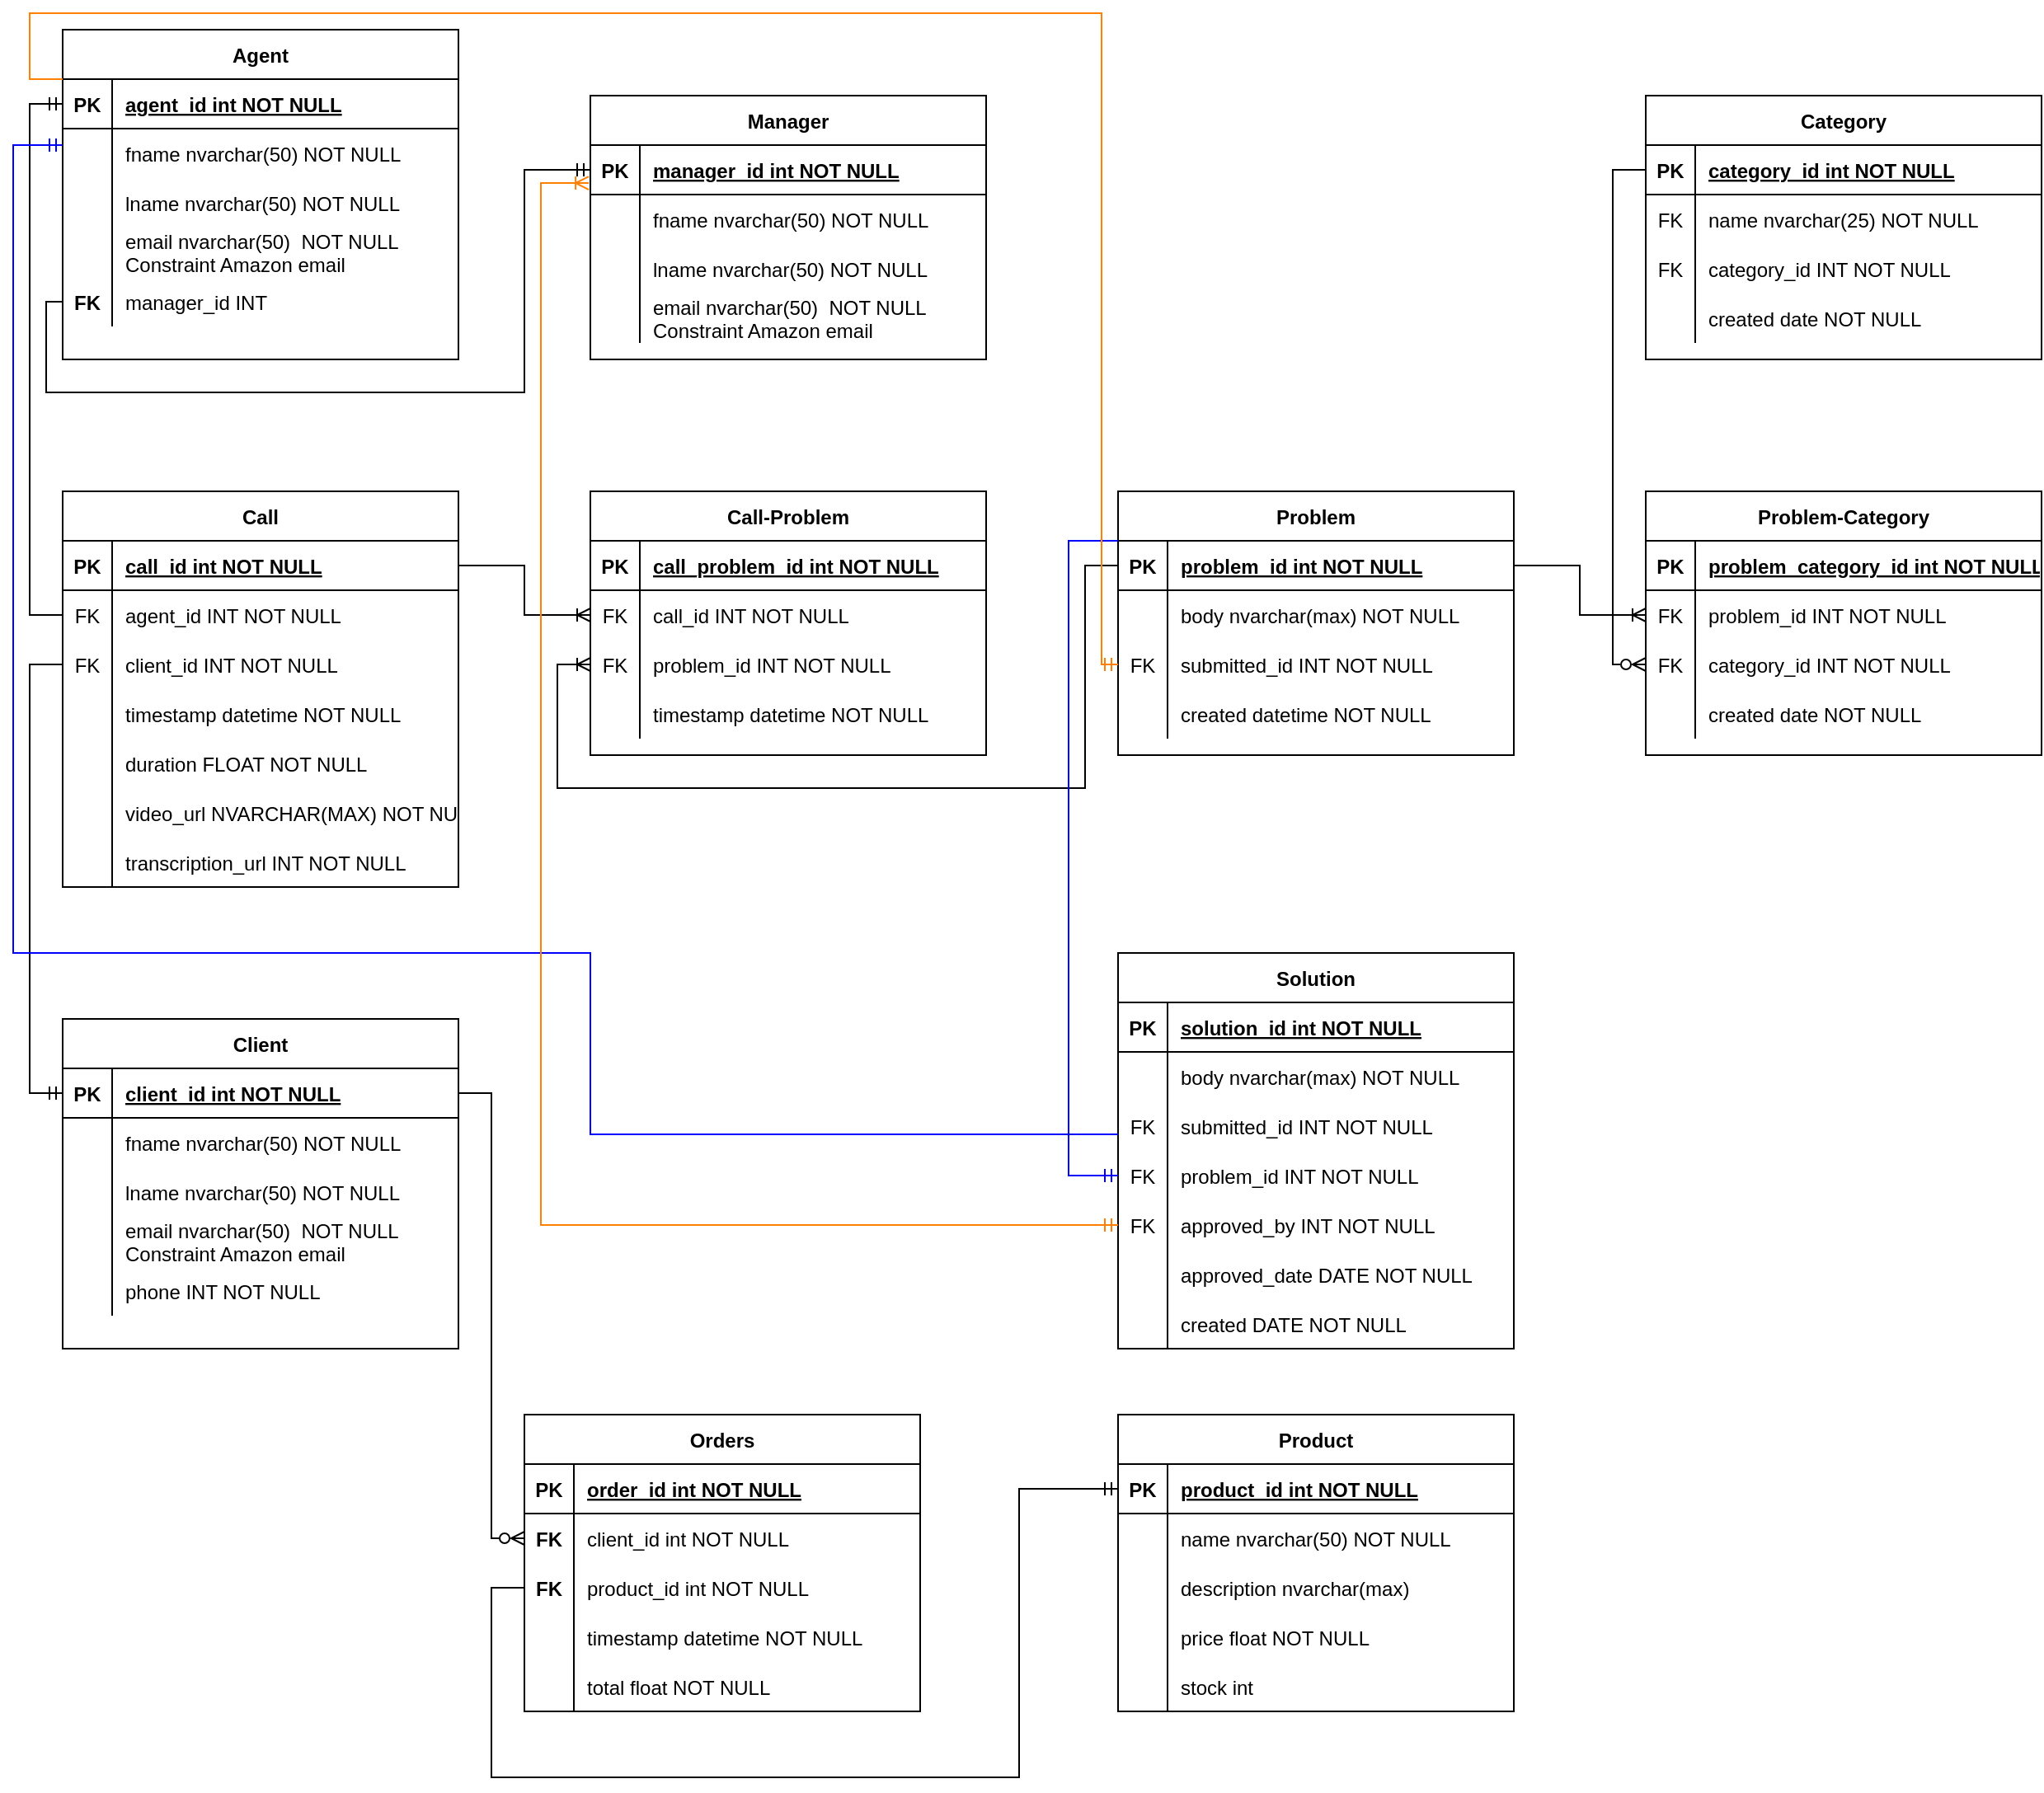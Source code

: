 <mxfile version="17.4.5" type="device"><diagram id="R2lEEEUBdFMjLlhIrx00" name="Page-1"><mxGraphModel dx="1422" dy="1805" grid="1" gridSize="10" guides="1" tooltips="1" connect="1" arrows="1" fold="1" page="1" pageScale="1" pageWidth="850" pageHeight="1100" math="0" shadow="0" extFonts="Permanent Marker^https://fonts.googleapis.com/css?family=Permanent+Marker"><root><mxCell id="0"/><mxCell id="1" parent="0"/><mxCell id="C-vyLk0tnHw3VtMMgP7b-23" value="Agent" style="shape=table;startSize=30;container=1;collapsible=1;childLayout=tableLayout;fixedRows=1;rowLines=0;fontStyle=1;align=center;resizeLast=1;" parent="1" vertex="1"><mxGeometry x="40" y="-240" width="240" height="200" as="geometry"/></mxCell><mxCell id="C-vyLk0tnHw3VtMMgP7b-24" value="" style="shape=partialRectangle;collapsible=0;dropTarget=0;pointerEvents=0;fillColor=none;points=[[0,0.5],[1,0.5]];portConstraint=eastwest;top=0;left=0;right=0;bottom=1;" parent="C-vyLk0tnHw3VtMMgP7b-23" vertex="1"><mxGeometry y="30" width="240" height="30" as="geometry"/></mxCell><mxCell id="C-vyLk0tnHw3VtMMgP7b-25" value="PK" style="shape=partialRectangle;overflow=hidden;connectable=0;fillColor=none;top=0;left=0;bottom=0;right=0;fontStyle=1;" parent="C-vyLk0tnHw3VtMMgP7b-24" vertex="1"><mxGeometry width="30" height="30" as="geometry"><mxRectangle width="30" height="30" as="alternateBounds"/></mxGeometry></mxCell><mxCell id="C-vyLk0tnHw3VtMMgP7b-26" value="agent_id int NOT NULL " style="shape=partialRectangle;overflow=hidden;connectable=0;fillColor=none;top=0;left=0;bottom=0;right=0;align=left;spacingLeft=6;fontStyle=5;" parent="C-vyLk0tnHw3VtMMgP7b-24" vertex="1"><mxGeometry x="30" width="210" height="30" as="geometry"><mxRectangle width="210" height="30" as="alternateBounds"/></mxGeometry></mxCell><mxCell id="C-vyLk0tnHw3VtMMgP7b-27" value="" style="shape=partialRectangle;collapsible=0;dropTarget=0;pointerEvents=0;fillColor=none;points=[[0,0.5],[1,0.5]];portConstraint=eastwest;top=0;left=0;right=0;bottom=0;" parent="C-vyLk0tnHw3VtMMgP7b-23" vertex="1"><mxGeometry y="60" width="240" height="30" as="geometry"/></mxCell><mxCell id="C-vyLk0tnHw3VtMMgP7b-28" value="" style="shape=partialRectangle;overflow=hidden;connectable=0;fillColor=none;top=0;left=0;bottom=0;right=0;" parent="C-vyLk0tnHw3VtMMgP7b-27" vertex="1"><mxGeometry width="30" height="30" as="geometry"><mxRectangle width="30" height="30" as="alternateBounds"/></mxGeometry></mxCell><mxCell id="C-vyLk0tnHw3VtMMgP7b-29" value="fname nvarchar(50) NOT NULL" style="shape=partialRectangle;overflow=hidden;connectable=0;fillColor=none;top=0;left=0;bottom=0;right=0;align=left;spacingLeft=6;" parent="C-vyLk0tnHw3VtMMgP7b-27" vertex="1"><mxGeometry x="30" width="210" height="30" as="geometry"><mxRectangle width="210" height="30" as="alternateBounds"/></mxGeometry></mxCell><mxCell id="RRqbDqtskSQUqhx-Ik41-4" value="" style="shape=partialRectangle;collapsible=0;dropTarget=0;pointerEvents=0;fillColor=none;points=[[0,0.5],[1,0.5]];portConstraint=eastwest;top=0;left=0;right=0;bottom=0;" parent="C-vyLk0tnHw3VtMMgP7b-23" vertex="1"><mxGeometry y="90" width="240" height="30" as="geometry"/></mxCell><mxCell id="RRqbDqtskSQUqhx-Ik41-5" value="" style="shape=partialRectangle;overflow=hidden;connectable=0;fillColor=none;top=0;left=0;bottom=0;right=0;" parent="RRqbDqtskSQUqhx-Ik41-4" vertex="1"><mxGeometry width="30" height="30" as="geometry"><mxRectangle width="30" height="30" as="alternateBounds"/></mxGeometry></mxCell><mxCell id="RRqbDqtskSQUqhx-Ik41-6" value="lname nvarchar(50) NOT NULL" style="shape=partialRectangle;overflow=hidden;connectable=0;fillColor=none;top=0;left=0;bottom=0;right=0;align=left;spacingLeft=6;" parent="RRqbDqtskSQUqhx-Ik41-4" vertex="1"><mxGeometry x="30" width="210" height="30" as="geometry"><mxRectangle width="210" height="30" as="alternateBounds"/></mxGeometry></mxCell><mxCell id="RRqbDqtskSQUqhx-Ik41-1" value="" style="shape=partialRectangle;collapsible=0;dropTarget=0;pointerEvents=0;fillColor=none;points=[[0,0.5],[1,0.5]];portConstraint=eastwest;top=0;left=0;right=0;bottom=0;" parent="C-vyLk0tnHw3VtMMgP7b-23" vertex="1"><mxGeometry y="120" width="240" height="30" as="geometry"/></mxCell><mxCell id="RRqbDqtskSQUqhx-Ik41-2" value="" style="shape=partialRectangle;overflow=hidden;connectable=0;fillColor=none;top=0;left=0;bottom=0;right=0;" parent="RRqbDqtskSQUqhx-Ik41-1" vertex="1"><mxGeometry width="30" height="30" as="geometry"><mxRectangle width="30" height="30" as="alternateBounds"/></mxGeometry></mxCell><mxCell id="RRqbDqtskSQUqhx-Ik41-3" value="email nvarchar(50)  NOT NULL&#10;Constraint Amazon email" style="shape=partialRectangle;overflow=hidden;connectable=0;fillColor=none;top=0;left=0;bottom=0;right=0;align=left;spacingLeft=6;" parent="RRqbDqtskSQUqhx-Ik41-1" vertex="1"><mxGeometry x="30" width="210" height="30" as="geometry"><mxRectangle width="210" height="30" as="alternateBounds"/></mxGeometry></mxCell><mxCell id="RRqbDqtskSQUqhx-Ik41-7" value="" style="shape=partialRectangle;collapsible=0;dropTarget=0;pointerEvents=0;fillColor=none;points=[[0,0.5],[1,0.5]];portConstraint=eastwest;top=0;left=0;right=0;bottom=0;" parent="C-vyLk0tnHw3VtMMgP7b-23" vertex="1"><mxGeometry y="150" width="240" height="30" as="geometry"/></mxCell><mxCell id="RRqbDqtskSQUqhx-Ik41-8" value="FK" style="shape=partialRectangle;overflow=hidden;connectable=0;fillColor=none;top=0;left=0;bottom=0;right=0;fontStyle=1" parent="RRqbDqtskSQUqhx-Ik41-7" vertex="1"><mxGeometry width="30" height="30" as="geometry"><mxRectangle width="30" height="30" as="alternateBounds"/></mxGeometry></mxCell><mxCell id="RRqbDqtskSQUqhx-Ik41-9" value="manager_id INT" style="shape=partialRectangle;overflow=hidden;connectable=0;fillColor=none;top=0;left=0;bottom=0;right=0;align=left;spacingLeft=6;" parent="RRqbDqtskSQUqhx-Ik41-7" vertex="1"><mxGeometry x="30" width="210" height="30" as="geometry"><mxRectangle width="210" height="30" as="alternateBounds"/></mxGeometry></mxCell><mxCell id="RRqbDqtskSQUqhx-Ik41-16" value="Manager" style="shape=table;startSize=30;container=1;collapsible=1;childLayout=tableLayout;fixedRows=1;rowLines=0;fontStyle=1;align=center;resizeLast=1;" parent="1" vertex="1"><mxGeometry x="360" y="-200" width="240" height="160" as="geometry"/></mxCell><mxCell id="RRqbDqtskSQUqhx-Ik41-17" value="" style="shape=partialRectangle;collapsible=0;dropTarget=0;pointerEvents=0;fillColor=none;points=[[0,0.5],[1,0.5]];portConstraint=eastwest;top=0;left=0;right=0;bottom=1;" parent="RRqbDqtskSQUqhx-Ik41-16" vertex="1"><mxGeometry y="30" width="240" height="30" as="geometry"/></mxCell><mxCell id="RRqbDqtskSQUqhx-Ik41-18" value="PK" style="shape=partialRectangle;overflow=hidden;connectable=0;fillColor=none;top=0;left=0;bottom=0;right=0;fontStyle=1;" parent="RRqbDqtskSQUqhx-Ik41-17" vertex="1"><mxGeometry width="30" height="30" as="geometry"><mxRectangle width="30" height="30" as="alternateBounds"/></mxGeometry></mxCell><mxCell id="RRqbDqtskSQUqhx-Ik41-19" value="manager_id int NOT NULL " style="shape=partialRectangle;overflow=hidden;connectable=0;fillColor=none;top=0;left=0;bottom=0;right=0;align=left;spacingLeft=6;fontStyle=5;" parent="RRqbDqtskSQUqhx-Ik41-17" vertex="1"><mxGeometry x="30" width="210" height="30" as="geometry"><mxRectangle width="210" height="30" as="alternateBounds"/></mxGeometry></mxCell><mxCell id="RRqbDqtskSQUqhx-Ik41-20" value="" style="shape=partialRectangle;collapsible=0;dropTarget=0;pointerEvents=0;fillColor=none;points=[[0,0.5],[1,0.5]];portConstraint=eastwest;top=0;left=0;right=0;bottom=0;" parent="RRqbDqtskSQUqhx-Ik41-16" vertex="1"><mxGeometry y="60" width="240" height="30" as="geometry"/></mxCell><mxCell id="RRqbDqtskSQUqhx-Ik41-21" value="" style="shape=partialRectangle;overflow=hidden;connectable=0;fillColor=none;top=0;left=0;bottom=0;right=0;" parent="RRqbDqtskSQUqhx-Ik41-20" vertex="1"><mxGeometry width="30" height="30" as="geometry"><mxRectangle width="30" height="30" as="alternateBounds"/></mxGeometry></mxCell><mxCell id="RRqbDqtskSQUqhx-Ik41-22" value="fname nvarchar(50) NOT NULL" style="shape=partialRectangle;overflow=hidden;connectable=0;fillColor=none;top=0;left=0;bottom=0;right=0;align=left;spacingLeft=6;" parent="RRqbDqtskSQUqhx-Ik41-20" vertex="1"><mxGeometry x="30" width="210" height="30" as="geometry"><mxRectangle width="210" height="30" as="alternateBounds"/></mxGeometry></mxCell><mxCell id="RRqbDqtskSQUqhx-Ik41-23" value="" style="shape=partialRectangle;collapsible=0;dropTarget=0;pointerEvents=0;fillColor=none;points=[[0,0.5],[1,0.5]];portConstraint=eastwest;top=0;left=0;right=0;bottom=0;" parent="RRqbDqtskSQUqhx-Ik41-16" vertex="1"><mxGeometry y="90" width="240" height="30" as="geometry"/></mxCell><mxCell id="RRqbDqtskSQUqhx-Ik41-24" value="" style="shape=partialRectangle;overflow=hidden;connectable=0;fillColor=none;top=0;left=0;bottom=0;right=0;" parent="RRqbDqtskSQUqhx-Ik41-23" vertex="1"><mxGeometry width="30" height="30" as="geometry"><mxRectangle width="30" height="30" as="alternateBounds"/></mxGeometry></mxCell><mxCell id="RRqbDqtskSQUqhx-Ik41-25" value="lname nvarchar(50) NOT NULL" style="shape=partialRectangle;overflow=hidden;connectable=0;fillColor=none;top=0;left=0;bottom=0;right=0;align=left;spacingLeft=6;" parent="RRqbDqtskSQUqhx-Ik41-23" vertex="1"><mxGeometry x="30" width="210" height="30" as="geometry"><mxRectangle width="210" height="30" as="alternateBounds"/></mxGeometry></mxCell><mxCell id="RRqbDqtskSQUqhx-Ik41-26" value="" style="shape=partialRectangle;collapsible=0;dropTarget=0;pointerEvents=0;fillColor=none;points=[[0,0.5],[1,0.5]];portConstraint=eastwest;top=0;left=0;right=0;bottom=0;" parent="RRqbDqtskSQUqhx-Ik41-16" vertex="1"><mxGeometry y="120" width="240" height="30" as="geometry"/></mxCell><mxCell id="RRqbDqtskSQUqhx-Ik41-27" value="" style="shape=partialRectangle;overflow=hidden;connectable=0;fillColor=none;top=0;left=0;bottom=0;right=0;" parent="RRqbDqtskSQUqhx-Ik41-26" vertex="1"><mxGeometry width="30" height="30" as="geometry"><mxRectangle width="30" height="30" as="alternateBounds"/></mxGeometry></mxCell><mxCell id="RRqbDqtskSQUqhx-Ik41-28" value="email nvarchar(50)  NOT NULL&#10;Constraint Amazon email" style="shape=partialRectangle;overflow=hidden;connectable=0;fillColor=none;top=0;left=0;bottom=0;right=0;align=left;spacingLeft=6;" parent="RRqbDqtskSQUqhx-Ik41-26" vertex="1"><mxGeometry x="30" width="210" height="30" as="geometry"><mxRectangle width="210" height="30" as="alternateBounds"/></mxGeometry></mxCell><mxCell id="RRqbDqtskSQUqhx-Ik41-36" value="Problem" style="shape=table;startSize=30;container=1;collapsible=1;childLayout=tableLayout;fixedRows=1;rowLines=0;fontStyle=1;align=center;resizeLast=1;" parent="1" vertex="1"><mxGeometry x="680" y="40" width="240" height="160" as="geometry"/></mxCell><mxCell id="RRqbDqtskSQUqhx-Ik41-37" value="" style="shape=partialRectangle;collapsible=0;dropTarget=0;pointerEvents=0;fillColor=none;points=[[0,0.5],[1,0.5]];portConstraint=eastwest;top=0;left=0;right=0;bottom=1;" parent="RRqbDqtskSQUqhx-Ik41-36" vertex="1"><mxGeometry y="30" width="240" height="30" as="geometry"/></mxCell><mxCell id="RRqbDqtskSQUqhx-Ik41-38" value="PK" style="shape=partialRectangle;overflow=hidden;connectable=0;fillColor=none;top=0;left=0;bottom=0;right=0;fontStyle=1;" parent="RRqbDqtskSQUqhx-Ik41-37" vertex="1"><mxGeometry width="30" height="30" as="geometry"><mxRectangle width="30" height="30" as="alternateBounds"/></mxGeometry></mxCell><mxCell id="RRqbDqtskSQUqhx-Ik41-39" value="problem_id int NOT NULL " style="shape=partialRectangle;overflow=hidden;connectable=0;fillColor=none;top=0;left=0;bottom=0;right=0;align=left;spacingLeft=6;fontStyle=5;" parent="RRqbDqtskSQUqhx-Ik41-37" vertex="1"><mxGeometry x="30" width="210" height="30" as="geometry"><mxRectangle width="210" height="30" as="alternateBounds"/></mxGeometry></mxCell><mxCell id="RRqbDqtskSQUqhx-Ik41-40" value="" style="shape=partialRectangle;collapsible=0;dropTarget=0;pointerEvents=0;fillColor=none;points=[[0,0.5],[1,0.5]];portConstraint=eastwest;top=0;left=0;right=0;bottom=0;" parent="RRqbDqtskSQUqhx-Ik41-36" vertex="1"><mxGeometry y="60" width="240" height="30" as="geometry"/></mxCell><mxCell id="RRqbDqtskSQUqhx-Ik41-41" value="" style="shape=partialRectangle;overflow=hidden;connectable=0;fillColor=none;top=0;left=0;bottom=0;right=0;" parent="RRqbDqtskSQUqhx-Ik41-40" vertex="1"><mxGeometry width="30" height="30" as="geometry"><mxRectangle width="30" height="30" as="alternateBounds"/></mxGeometry></mxCell><mxCell id="RRqbDqtskSQUqhx-Ik41-42" value="body nvarchar(max) NOT NULL" style="shape=partialRectangle;overflow=hidden;connectable=0;fillColor=none;top=0;left=0;bottom=0;right=0;align=left;spacingLeft=6;" parent="RRqbDqtskSQUqhx-Ik41-40" vertex="1"><mxGeometry x="30" width="210" height="30" as="geometry"><mxRectangle width="210" height="30" as="alternateBounds"/></mxGeometry></mxCell><mxCell id="RRqbDqtskSQUqhx-Ik41-118" value="" style="shape=partialRectangle;collapsible=0;dropTarget=0;pointerEvents=0;fillColor=none;points=[[0,0.5],[1,0.5]];portConstraint=eastwest;top=0;left=0;right=0;bottom=0;" parent="RRqbDqtskSQUqhx-Ik41-36" vertex="1"><mxGeometry y="90" width="240" height="30" as="geometry"/></mxCell><mxCell id="RRqbDqtskSQUqhx-Ik41-119" value="FK" style="shape=partialRectangle;overflow=hidden;connectable=0;fillColor=none;top=0;left=0;bottom=0;right=0;" parent="RRqbDqtskSQUqhx-Ik41-118" vertex="1"><mxGeometry width="30" height="30" as="geometry"><mxRectangle width="30" height="30" as="alternateBounds"/></mxGeometry></mxCell><mxCell id="RRqbDqtskSQUqhx-Ik41-120" value="submitted_id INT NOT NULL" style="shape=partialRectangle;overflow=hidden;connectable=0;fillColor=none;top=0;left=0;bottom=0;right=0;align=left;spacingLeft=6;" parent="RRqbDqtskSQUqhx-Ik41-118" vertex="1"><mxGeometry x="30" width="210" height="30" as="geometry"><mxRectangle width="210" height="30" as="alternateBounds"/></mxGeometry></mxCell><mxCell id="RRqbDqtskSQUqhx-Ik41-53" value="" style="shape=partialRectangle;collapsible=0;dropTarget=0;pointerEvents=0;fillColor=none;points=[[0,0.5],[1,0.5]];portConstraint=eastwest;top=0;left=0;right=0;bottom=0;" parent="RRqbDqtskSQUqhx-Ik41-36" vertex="1"><mxGeometry y="120" width="240" height="30" as="geometry"/></mxCell><mxCell id="RRqbDqtskSQUqhx-Ik41-54" value="" style="shape=partialRectangle;overflow=hidden;connectable=0;fillColor=none;top=0;left=0;bottom=0;right=0;" parent="RRqbDqtskSQUqhx-Ik41-53" vertex="1"><mxGeometry width="30" height="30" as="geometry"><mxRectangle width="30" height="30" as="alternateBounds"/></mxGeometry></mxCell><mxCell id="RRqbDqtskSQUqhx-Ik41-55" value="created datetime NOT NULL" style="shape=partialRectangle;overflow=hidden;connectable=0;fillColor=none;top=0;left=0;bottom=0;right=0;align=left;spacingLeft=6;" parent="RRqbDqtskSQUqhx-Ik41-53" vertex="1"><mxGeometry x="30" width="210" height="30" as="geometry"><mxRectangle width="210" height="30" as="alternateBounds"/></mxGeometry></mxCell><mxCell id="RRqbDqtskSQUqhx-Ik41-59" value="Problem-Category" style="shape=table;startSize=30;container=1;collapsible=1;childLayout=tableLayout;fixedRows=1;rowLines=0;fontStyle=1;align=center;resizeLast=1;" parent="1" vertex="1"><mxGeometry x="1000" y="40" width="240" height="160" as="geometry"/></mxCell><mxCell id="RRqbDqtskSQUqhx-Ik41-60" value="" style="shape=partialRectangle;collapsible=0;dropTarget=0;pointerEvents=0;fillColor=none;points=[[0,0.5],[1,0.5]];portConstraint=eastwest;top=0;left=0;right=0;bottom=1;" parent="RRqbDqtskSQUqhx-Ik41-59" vertex="1"><mxGeometry y="30" width="240" height="30" as="geometry"/></mxCell><mxCell id="RRqbDqtskSQUqhx-Ik41-61" value="PK" style="shape=partialRectangle;overflow=hidden;connectable=0;fillColor=none;top=0;left=0;bottom=0;right=0;fontStyle=1;" parent="RRqbDqtskSQUqhx-Ik41-60" vertex="1"><mxGeometry width="30" height="30" as="geometry"><mxRectangle width="30" height="30" as="alternateBounds"/></mxGeometry></mxCell><mxCell id="RRqbDqtskSQUqhx-Ik41-62" value="problem_category_id int NOT NULL " style="shape=partialRectangle;overflow=hidden;connectable=0;fillColor=none;top=0;left=0;bottom=0;right=0;align=left;spacingLeft=6;fontStyle=5;" parent="RRqbDqtskSQUqhx-Ik41-60" vertex="1"><mxGeometry x="30" width="210" height="30" as="geometry"><mxRectangle width="210" height="30" as="alternateBounds"/></mxGeometry></mxCell><mxCell id="RRqbDqtskSQUqhx-Ik41-63" value="" style="shape=partialRectangle;collapsible=0;dropTarget=0;pointerEvents=0;fillColor=none;points=[[0,0.5],[1,0.5]];portConstraint=eastwest;top=0;left=0;right=0;bottom=0;" parent="RRqbDqtskSQUqhx-Ik41-59" vertex="1"><mxGeometry y="60" width="240" height="30" as="geometry"/></mxCell><mxCell id="RRqbDqtskSQUqhx-Ik41-64" value="FK" style="shape=partialRectangle;overflow=hidden;connectable=0;fillColor=none;top=0;left=0;bottom=0;right=0;" parent="RRqbDqtskSQUqhx-Ik41-63" vertex="1"><mxGeometry width="30" height="30" as="geometry"><mxRectangle width="30" height="30" as="alternateBounds"/></mxGeometry></mxCell><mxCell id="RRqbDqtskSQUqhx-Ik41-65" value="problem_id INT NOT NULL" style="shape=partialRectangle;overflow=hidden;connectable=0;fillColor=none;top=0;left=0;bottom=0;right=0;align=left;spacingLeft=6;" parent="RRqbDqtskSQUqhx-Ik41-63" vertex="1"><mxGeometry x="30" width="210" height="30" as="geometry"><mxRectangle width="210" height="30" as="alternateBounds"/></mxGeometry></mxCell><mxCell id="RRqbDqtskSQUqhx-Ik41-66" value="" style="shape=partialRectangle;collapsible=0;dropTarget=0;pointerEvents=0;fillColor=none;points=[[0,0.5],[1,0.5]];portConstraint=eastwest;top=0;left=0;right=0;bottom=0;" parent="RRqbDqtskSQUqhx-Ik41-59" vertex="1"><mxGeometry y="90" width="240" height="30" as="geometry"/></mxCell><mxCell id="RRqbDqtskSQUqhx-Ik41-67" value="FK" style="shape=partialRectangle;overflow=hidden;connectable=0;fillColor=none;top=0;left=0;bottom=0;right=0;" parent="RRqbDqtskSQUqhx-Ik41-66" vertex="1"><mxGeometry width="30" height="30" as="geometry"><mxRectangle width="30" height="30" as="alternateBounds"/></mxGeometry></mxCell><mxCell id="RRqbDqtskSQUqhx-Ik41-68" value="category_id INT NOT NULL" style="shape=partialRectangle;overflow=hidden;connectable=0;fillColor=none;top=0;left=0;bottom=0;right=0;align=left;spacingLeft=6;" parent="RRqbDqtskSQUqhx-Ik41-66" vertex="1"><mxGeometry x="30" width="210" height="30" as="geometry"><mxRectangle width="210" height="30" as="alternateBounds"/></mxGeometry></mxCell><mxCell id="RRqbDqtskSQUqhx-Ik41-69" value="" style="shape=partialRectangle;collapsible=0;dropTarget=0;pointerEvents=0;fillColor=none;points=[[0,0.5],[1,0.5]];portConstraint=eastwest;top=0;left=0;right=0;bottom=0;" parent="RRqbDqtskSQUqhx-Ik41-59" vertex="1"><mxGeometry y="120" width="240" height="30" as="geometry"/></mxCell><mxCell id="RRqbDqtskSQUqhx-Ik41-70" value="" style="shape=partialRectangle;overflow=hidden;connectable=0;fillColor=none;top=0;left=0;bottom=0;right=0;" parent="RRqbDqtskSQUqhx-Ik41-69" vertex="1"><mxGeometry width="30" height="30" as="geometry"><mxRectangle width="30" height="30" as="alternateBounds"/></mxGeometry></mxCell><mxCell id="RRqbDqtskSQUqhx-Ik41-71" value="created date NOT NULL" style="shape=partialRectangle;overflow=hidden;connectable=0;fillColor=none;top=0;left=0;bottom=0;right=0;align=left;spacingLeft=6;" parent="RRqbDqtskSQUqhx-Ik41-69" vertex="1"><mxGeometry x="30" width="210" height="30" as="geometry"><mxRectangle width="210" height="30" as="alternateBounds"/></mxGeometry></mxCell><mxCell id="RRqbDqtskSQUqhx-Ik41-78" value="Category" style="shape=table;startSize=30;container=1;collapsible=1;childLayout=tableLayout;fixedRows=1;rowLines=0;fontStyle=1;align=center;resizeLast=1;" parent="1" vertex="1"><mxGeometry x="1000" y="-200" width="240" height="160" as="geometry"/></mxCell><mxCell id="RRqbDqtskSQUqhx-Ik41-79" value="" style="shape=partialRectangle;collapsible=0;dropTarget=0;pointerEvents=0;fillColor=none;points=[[0,0.5],[1,0.5]];portConstraint=eastwest;top=0;left=0;right=0;bottom=1;" parent="RRqbDqtskSQUqhx-Ik41-78" vertex="1"><mxGeometry y="30" width="240" height="30" as="geometry"/></mxCell><mxCell id="RRqbDqtskSQUqhx-Ik41-80" value="PK" style="shape=partialRectangle;overflow=hidden;connectable=0;fillColor=none;top=0;left=0;bottom=0;right=0;fontStyle=1;" parent="RRqbDqtskSQUqhx-Ik41-79" vertex="1"><mxGeometry width="30" height="30" as="geometry"><mxRectangle width="30" height="30" as="alternateBounds"/></mxGeometry></mxCell><mxCell id="RRqbDqtskSQUqhx-Ik41-81" value="category_id int NOT NULL " style="shape=partialRectangle;overflow=hidden;connectable=0;fillColor=none;top=0;left=0;bottom=0;right=0;align=left;spacingLeft=6;fontStyle=5;" parent="RRqbDqtskSQUqhx-Ik41-79" vertex="1"><mxGeometry x="30" width="210" height="30" as="geometry"><mxRectangle width="210" height="30" as="alternateBounds"/></mxGeometry></mxCell><mxCell id="RRqbDqtskSQUqhx-Ik41-82" value="" style="shape=partialRectangle;collapsible=0;dropTarget=0;pointerEvents=0;fillColor=none;points=[[0,0.5],[1,0.5]];portConstraint=eastwest;top=0;left=0;right=0;bottom=0;" parent="RRqbDqtskSQUqhx-Ik41-78" vertex="1"><mxGeometry y="60" width="240" height="30" as="geometry"/></mxCell><mxCell id="RRqbDqtskSQUqhx-Ik41-83" value="FK" style="shape=partialRectangle;overflow=hidden;connectable=0;fillColor=none;top=0;left=0;bottom=0;right=0;" parent="RRqbDqtskSQUqhx-Ik41-82" vertex="1"><mxGeometry width="30" height="30" as="geometry"><mxRectangle width="30" height="30" as="alternateBounds"/></mxGeometry></mxCell><mxCell id="RRqbDqtskSQUqhx-Ik41-84" value="name nvarchar(25) NOT NULL" style="shape=partialRectangle;overflow=hidden;connectable=0;fillColor=none;top=0;left=0;bottom=0;right=0;align=left;spacingLeft=6;" parent="RRqbDqtskSQUqhx-Ik41-82" vertex="1"><mxGeometry x="30" width="210" height="30" as="geometry"><mxRectangle width="210" height="30" as="alternateBounds"/></mxGeometry></mxCell><mxCell id="RRqbDqtskSQUqhx-Ik41-85" value="" style="shape=partialRectangle;collapsible=0;dropTarget=0;pointerEvents=0;fillColor=none;points=[[0,0.5],[1,0.5]];portConstraint=eastwest;top=0;left=0;right=0;bottom=0;" parent="RRqbDqtskSQUqhx-Ik41-78" vertex="1"><mxGeometry y="90" width="240" height="30" as="geometry"/></mxCell><mxCell id="RRqbDqtskSQUqhx-Ik41-86" value="FK" style="shape=partialRectangle;overflow=hidden;connectable=0;fillColor=none;top=0;left=0;bottom=0;right=0;" parent="RRqbDqtskSQUqhx-Ik41-85" vertex="1"><mxGeometry width="30" height="30" as="geometry"><mxRectangle width="30" height="30" as="alternateBounds"/></mxGeometry></mxCell><mxCell id="RRqbDqtskSQUqhx-Ik41-87" value="category_id INT NOT NULL" style="shape=partialRectangle;overflow=hidden;connectable=0;fillColor=none;top=0;left=0;bottom=0;right=0;align=left;spacingLeft=6;" parent="RRqbDqtskSQUqhx-Ik41-85" vertex="1"><mxGeometry x="30" width="210" height="30" as="geometry"><mxRectangle width="210" height="30" as="alternateBounds"/></mxGeometry></mxCell><mxCell id="RRqbDqtskSQUqhx-Ik41-88" value="" style="shape=partialRectangle;collapsible=0;dropTarget=0;pointerEvents=0;fillColor=none;points=[[0,0.5],[1,0.5]];portConstraint=eastwest;top=0;left=0;right=0;bottom=0;" parent="RRqbDqtskSQUqhx-Ik41-78" vertex="1"><mxGeometry y="120" width="240" height="30" as="geometry"/></mxCell><mxCell id="RRqbDqtskSQUqhx-Ik41-89" value="" style="shape=partialRectangle;overflow=hidden;connectable=0;fillColor=none;top=0;left=0;bottom=0;right=0;" parent="RRqbDqtskSQUqhx-Ik41-88" vertex="1"><mxGeometry width="30" height="30" as="geometry"><mxRectangle width="30" height="30" as="alternateBounds"/></mxGeometry></mxCell><mxCell id="RRqbDqtskSQUqhx-Ik41-90" value="created date NOT NULL" style="shape=partialRectangle;overflow=hidden;connectable=0;fillColor=none;top=0;left=0;bottom=0;right=0;align=left;spacingLeft=6;" parent="RRqbDqtskSQUqhx-Ik41-88" vertex="1"><mxGeometry x="30" width="210" height="30" as="geometry"><mxRectangle width="210" height="30" as="alternateBounds"/></mxGeometry></mxCell><mxCell id="RRqbDqtskSQUqhx-Ik41-92" value="Solution" style="shape=table;startSize=30;container=1;collapsible=1;childLayout=tableLayout;fixedRows=1;rowLines=0;fontStyle=1;align=center;resizeLast=1;" parent="1" vertex="1"><mxGeometry x="680" y="320" width="240" height="240" as="geometry"/></mxCell><mxCell id="RRqbDqtskSQUqhx-Ik41-93" value="" style="shape=partialRectangle;collapsible=0;dropTarget=0;pointerEvents=0;fillColor=none;points=[[0,0.5],[1,0.5]];portConstraint=eastwest;top=0;left=0;right=0;bottom=1;" parent="RRqbDqtskSQUqhx-Ik41-92" vertex="1"><mxGeometry y="30" width="240" height="30" as="geometry"/></mxCell><mxCell id="RRqbDqtskSQUqhx-Ik41-94" value="PK" style="shape=partialRectangle;overflow=hidden;connectable=0;fillColor=none;top=0;left=0;bottom=0;right=0;fontStyle=1;" parent="RRqbDqtskSQUqhx-Ik41-93" vertex="1"><mxGeometry width="30" height="30" as="geometry"><mxRectangle width="30" height="30" as="alternateBounds"/></mxGeometry></mxCell><mxCell id="RRqbDqtskSQUqhx-Ik41-95" value="solution_id int NOT NULL " style="shape=partialRectangle;overflow=hidden;connectable=0;fillColor=none;top=0;left=0;bottom=0;right=0;align=left;spacingLeft=6;fontStyle=5;" parent="RRqbDqtskSQUqhx-Ik41-93" vertex="1"><mxGeometry x="30" width="210" height="30" as="geometry"><mxRectangle width="210" height="30" as="alternateBounds"/></mxGeometry></mxCell><mxCell id="RRqbDqtskSQUqhx-Ik41-96" value="" style="shape=partialRectangle;collapsible=0;dropTarget=0;pointerEvents=0;fillColor=none;points=[[0,0.5],[1,0.5]];portConstraint=eastwest;top=0;left=0;right=0;bottom=0;" parent="RRqbDqtskSQUqhx-Ik41-92" vertex="1"><mxGeometry y="60" width="240" height="30" as="geometry"/></mxCell><mxCell id="RRqbDqtskSQUqhx-Ik41-97" value="" style="shape=partialRectangle;overflow=hidden;connectable=0;fillColor=none;top=0;left=0;bottom=0;right=0;" parent="RRqbDqtskSQUqhx-Ik41-96" vertex="1"><mxGeometry width="30" height="30" as="geometry"><mxRectangle width="30" height="30" as="alternateBounds"/></mxGeometry></mxCell><mxCell id="RRqbDqtskSQUqhx-Ik41-98" value="body nvarchar(max) NOT NULL" style="shape=partialRectangle;overflow=hidden;connectable=0;fillColor=none;top=0;left=0;bottom=0;right=0;align=left;spacingLeft=6;" parent="RRqbDqtskSQUqhx-Ik41-96" vertex="1"><mxGeometry x="30" width="210" height="30" as="geometry"><mxRectangle width="210" height="30" as="alternateBounds"/></mxGeometry></mxCell><mxCell id="RRqbDqtskSQUqhx-Ik41-99" value="" style="shape=partialRectangle;collapsible=0;dropTarget=0;pointerEvents=0;fillColor=none;points=[[0,0.5],[1,0.5]];portConstraint=eastwest;top=0;left=0;right=0;bottom=0;" parent="RRqbDqtskSQUqhx-Ik41-92" vertex="1"><mxGeometry y="90" width="240" height="30" as="geometry"/></mxCell><mxCell id="RRqbDqtskSQUqhx-Ik41-100" value="FK" style="shape=partialRectangle;overflow=hidden;connectable=0;fillColor=none;top=0;left=0;bottom=0;right=0;" parent="RRqbDqtskSQUqhx-Ik41-99" vertex="1"><mxGeometry width="30" height="30" as="geometry"><mxRectangle width="30" height="30" as="alternateBounds"/></mxGeometry></mxCell><mxCell id="RRqbDqtskSQUqhx-Ik41-101" value="submitted_id INT NOT NULL" style="shape=partialRectangle;overflow=hidden;connectable=0;fillColor=none;top=0;left=0;bottom=0;right=0;align=left;spacingLeft=6;" parent="RRqbDqtskSQUqhx-Ik41-99" vertex="1"><mxGeometry x="30" width="210" height="30" as="geometry"><mxRectangle width="210" height="30" as="alternateBounds"/></mxGeometry></mxCell><mxCell id="RRqbDqtskSQUqhx-Ik41-112" value="" style="shape=partialRectangle;collapsible=0;dropTarget=0;pointerEvents=0;fillColor=none;points=[[0,0.5],[1,0.5]];portConstraint=eastwest;top=0;left=0;right=0;bottom=0;" parent="RRqbDqtskSQUqhx-Ik41-92" vertex="1"><mxGeometry y="120" width="240" height="30" as="geometry"/></mxCell><mxCell id="RRqbDqtskSQUqhx-Ik41-113" value="FK" style="shape=partialRectangle;overflow=hidden;connectable=0;fillColor=none;top=0;left=0;bottom=0;right=0;" parent="RRqbDqtskSQUqhx-Ik41-112" vertex="1"><mxGeometry width="30" height="30" as="geometry"><mxRectangle width="30" height="30" as="alternateBounds"/></mxGeometry></mxCell><mxCell id="RRqbDqtskSQUqhx-Ik41-114" value="problem_id INT NOT NULL" style="shape=partialRectangle;overflow=hidden;connectable=0;fillColor=none;top=0;left=0;bottom=0;right=0;align=left;spacingLeft=6;" parent="RRqbDqtskSQUqhx-Ik41-112" vertex="1"><mxGeometry x="30" width="210" height="30" as="geometry"><mxRectangle width="210" height="30" as="alternateBounds"/></mxGeometry></mxCell><mxCell id="RRqbDqtskSQUqhx-Ik41-106" value="" style="shape=partialRectangle;collapsible=0;dropTarget=0;pointerEvents=0;fillColor=none;points=[[0,0.5],[1,0.5]];portConstraint=eastwest;top=0;left=0;right=0;bottom=0;" parent="RRqbDqtskSQUqhx-Ik41-92" vertex="1"><mxGeometry y="150" width="240" height="30" as="geometry"/></mxCell><mxCell id="RRqbDqtskSQUqhx-Ik41-107" value="FK" style="shape=partialRectangle;overflow=hidden;connectable=0;fillColor=none;top=0;left=0;bottom=0;right=0;" parent="RRqbDqtskSQUqhx-Ik41-106" vertex="1"><mxGeometry width="30" height="30" as="geometry"><mxRectangle width="30" height="30" as="alternateBounds"/></mxGeometry></mxCell><mxCell id="RRqbDqtskSQUqhx-Ik41-108" value="approved_by INT NOT NULL" style="shape=partialRectangle;overflow=hidden;connectable=0;fillColor=none;top=0;left=0;bottom=0;right=0;align=left;spacingLeft=6;" parent="RRqbDqtskSQUqhx-Ik41-106" vertex="1"><mxGeometry x="30" width="210" height="30" as="geometry"><mxRectangle width="210" height="30" as="alternateBounds"/></mxGeometry></mxCell><mxCell id="RRqbDqtskSQUqhx-Ik41-109" value="" style="shape=partialRectangle;collapsible=0;dropTarget=0;pointerEvents=0;fillColor=none;points=[[0,0.5],[1,0.5]];portConstraint=eastwest;top=0;left=0;right=0;bottom=0;" parent="RRqbDqtskSQUqhx-Ik41-92" vertex="1"><mxGeometry y="180" width="240" height="30" as="geometry"/></mxCell><mxCell id="RRqbDqtskSQUqhx-Ik41-110" value="" style="shape=partialRectangle;overflow=hidden;connectable=0;fillColor=none;top=0;left=0;bottom=0;right=0;" parent="RRqbDqtskSQUqhx-Ik41-109" vertex="1"><mxGeometry width="30" height="30" as="geometry"><mxRectangle width="30" height="30" as="alternateBounds"/></mxGeometry></mxCell><mxCell id="RRqbDqtskSQUqhx-Ik41-111" value="approved_date DATE NOT NULL" style="shape=partialRectangle;overflow=hidden;connectable=0;fillColor=none;top=0;left=0;bottom=0;right=0;align=left;spacingLeft=6;" parent="RRqbDqtskSQUqhx-Ik41-109" vertex="1"><mxGeometry x="30" width="210" height="30" as="geometry"><mxRectangle width="210" height="30" as="alternateBounds"/></mxGeometry></mxCell><mxCell id="RRqbDqtskSQUqhx-Ik41-102" value="" style="shape=partialRectangle;collapsible=0;dropTarget=0;pointerEvents=0;fillColor=none;points=[[0,0.5],[1,0.5]];portConstraint=eastwest;top=0;left=0;right=0;bottom=0;" parent="RRqbDqtskSQUqhx-Ik41-92" vertex="1"><mxGeometry y="210" width="240" height="30" as="geometry"/></mxCell><mxCell id="RRqbDqtskSQUqhx-Ik41-103" value="" style="shape=partialRectangle;overflow=hidden;connectable=0;fillColor=none;top=0;left=0;bottom=0;right=0;" parent="RRqbDqtskSQUqhx-Ik41-102" vertex="1"><mxGeometry width="30" height="30" as="geometry"><mxRectangle width="30" height="30" as="alternateBounds"/></mxGeometry></mxCell><mxCell id="RRqbDqtskSQUqhx-Ik41-104" value="created DATE NOT NULL" style="shape=partialRectangle;overflow=hidden;connectable=0;fillColor=none;top=0;left=0;bottom=0;right=0;align=left;spacingLeft=6;" parent="RRqbDqtskSQUqhx-Ik41-102" vertex="1"><mxGeometry x="30" width="210" height="30" as="geometry"><mxRectangle width="210" height="30" as="alternateBounds"/></mxGeometry></mxCell><mxCell id="RRqbDqtskSQUqhx-Ik41-121" value="Call" style="shape=table;startSize=30;container=1;collapsible=1;childLayout=tableLayout;fixedRows=1;rowLines=0;fontStyle=1;align=center;resizeLast=1;" parent="1" vertex="1"><mxGeometry x="40" y="40" width="240" height="240" as="geometry"/></mxCell><mxCell id="RRqbDqtskSQUqhx-Ik41-122" value="" style="shape=partialRectangle;collapsible=0;dropTarget=0;pointerEvents=0;fillColor=none;points=[[0,0.5],[1,0.5]];portConstraint=eastwest;top=0;left=0;right=0;bottom=1;" parent="RRqbDqtskSQUqhx-Ik41-121" vertex="1"><mxGeometry y="30" width="240" height="30" as="geometry"/></mxCell><mxCell id="RRqbDqtskSQUqhx-Ik41-123" value="PK" style="shape=partialRectangle;overflow=hidden;connectable=0;fillColor=none;top=0;left=0;bottom=0;right=0;fontStyle=1;" parent="RRqbDqtskSQUqhx-Ik41-122" vertex="1"><mxGeometry width="30" height="30" as="geometry"><mxRectangle width="30" height="30" as="alternateBounds"/></mxGeometry></mxCell><mxCell id="RRqbDqtskSQUqhx-Ik41-124" value="call_id int NOT NULL " style="shape=partialRectangle;overflow=hidden;connectable=0;fillColor=none;top=0;left=0;bottom=0;right=0;align=left;spacingLeft=6;fontStyle=5;" parent="RRqbDqtskSQUqhx-Ik41-122" vertex="1"><mxGeometry x="30" width="210" height="30" as="geometry"><mxRectangle width="210" height="30" as="alternateBounds"/></mxGeometry></mxCell><mxCell id="RRqbDqtskSQUqhx-Ik41-125" value="" style="shape=partialRectangle;collapsible=0;dropTarget=0;pointerEvents=0;fillColor=none;points=[[0,0.5],[1,0.5]];portConstraint=eastwest;top=0;left=0;right=0;bottom=0;" parent="RRqbDqtskSQUqhx-Ik41-121" vertex="1"><mxGeometry y="60" width="240" height="30" as="geometry"/></mxCell><mxCell id="RRqbDqtskSQUqhx-Ik41-126" value="FK" style="shape=partialRectangle;overflow=hidden;connectable=0;fillColor=none;top=0;left=0;bottom=0;right=0;" parent="RRqbDqtskSQUqhx-Ik41-125" vertex="1"><mxGeometry width="30" height="30" as="geometry"><mxRectangle width="30" height="30" as="alternateBounds"/></mxGeometry></mxCell><mxCell id="RRqbDqtskSQUqhx-Ik41-127" value="agent_id INT NOT NULL" style="shape=partialRectangle;overflow=hidden;connectable=0;fillColor=none;top=0;left=0;bottom=0;right=0;align=left;spacingLeft=6;" parent="RRqbDqtskSQUqhx-Ik41-125" vertex="1"><mxGeometry x="30" width="210" height="30" as="geometry"><mxRectangle width="210" height="30" as="alternateBounds"/></mxGeometry></mxCell><mxCell id="RRqbDqtskSQUqhx-Ik41-128" value="" style="shape=partialRectangle;collapsible=0;dropTarget=0;pointerEvents=0;fillColor=none;points=[[0,0.5],[1,0.5]];portConstraint=eastwest;top=0;left=0;right=0;bottom=0;" parent="RRqbDqtskSQUqhx-Ik41-121" vertex="1"><mxGeometry y="90" width="240" height="30" as="geometry"/></mxCell><mxCell id="RRqbDqtskSQUqhx-Ik41-129" value="FK" style="shape=partialRectangle;overflow=hidden;connectable=0;fillColor=none;top=0;left=0;bottom=0;right=0;" parent="RRqbDqtskSQUqhx-Ik41-128" vertex="1"><mxGeometry width="30" height="30" as="geometry"><mxRectangle width="30" height="30" as="alternateBounds"/></mxGeometry></mxCell><mxCell id="RRqbDqtskSQUqhx-Ik41-130" value="client_id INT NOT NULL" style="shape=partialRectangle;overflow=hidden;connectable=0;fillColor=none;top=0;left=0;bottom=0;right=0;align=left;spacingLeft=6;" parent="RRqbDqtskSQUqhx-Ik41-128" vertex="1"><mxGeometry x="30" width="210" height="30" as="geometry"><mxRectangle width="210" height="30" as="alternateBounds"/></mxGeometry></mxCell><mxCell id="RRqbDqtskSQUqhx-Ik41-134" value="" style="shape=partialRectangle;collapsible=0;dropTarget=0;pointerEvents=0;fillColor=none;points=[[0,0.5],[1,0.5]];portConstraint=eastwest;top=0;left=0;right=0;bottom=0;" parent="RRqbDqtskSQUqhx-Ik41-121" vertex="1"><mxGeometry y="120" width="240" height="30" as="geometry"/></mxCell><mxCell id="RRqbDqtskSQUqhx-Ik41-135" value="" style="shape=partialRectangle;overflow=hidden;connectable=0;fillColor=none;top=0;left=0;bottom=0;right=0;" parent="RRqbDqtskSQUqhx-Ik41-134" vertex="1"><mxGeometry width="30" height="30" as="geometry"><mxRectangle width="30" height="30" as="alternateBounds"/></mxGeometry></mxCell><mxCell id="RRqbDqtskSQUqhx-Ik41-136" value="timestamp datetime NOT NULL" style="shape=partialRectangle;overflow=hidden;connectable=0;fillColor=none;top=0;left=0;bottom=0;right=0;align=left;spacingLeft=6;" parent="RRqbDqtskSQUqhx-Ik41-134" vertex="1"><mxGeometry x="30" width="210" height="30" as="geometry"><mxRectangle width="210" height="30" as="alternateBounds"/></mxGeometry></mxCell><mxCell id="RRqbDqtskSQUqhx-Ik41-194" value="" style="shape=partialRectangle;collapsible=0;dropTarget=0;pointerEvents=0;fillColor=none;points=[[0,0.5],[1,0.5]];portConstraint=eastwest;top=0;left=0;right=0;bottom=0;" parent="RRqbDqtskSQUqhx-Ik41-121" vertex="1"><mxGeometry y="150" width="240" height="30" as="geometry"/></mxCell><mxCell id="RRqbDqtskSQUqhx-Ik41-195" value="" style="shape=partialRectangle;overflow=hidden;connectable=0;fillColor=none;top=0;left=0;bottom=0;right=0;" parent="RRqbDqtskSQUqhx-Ik41-194" vertex="1"><mxGeometry width="30" height="30" as="geometry"><mxRectangle width="30" height="30" as="alternateBounds"/></mxGeometry></mxCell><mxCell id="RRqbDqtskSQUqhx-Ik41-196" value="duration FLOAT NOT NULL" style="shape=partialRectangle;overflow=hidden;connectable=0;fillColor=none;top=0;left=0;bottom=0;right=0;align=left;spacingLeft=6;" parent="RRqbDqtskSQUqhx-Ik41-194" vertex="1"><mxGeometry x="30" width="210" height="30" as="geometry"><mxRectangle width="210" height="30" as="alternateBounds"/></mxGeometry></mxCell><mxCell id="RRqbDqtskSQUqhx-Ik41-198" value="" style="shape=partialRectangle;collapsible=0;dropTarget=0;pointerEvents=0;fillColor=none;points=[[0,0.5],[1,0.5]];portConstraint=eastwest;top=0;left=0;right=0;bottom=0;" parent="RRqbDqtskSQUqhx-Ik41-121" vertex="1"><mxGeometry y="180" width="240" height="30" as="geometry"/></mxCell><mxCell id="RRqbDqtskSQUqhx-Ik41-199" value="" style="shape=partialRectangle;overflow=hidden;connectable=0;fillColor=none;top=0;left=0;bottom=0;right=0;" parent="RRqbDqtskSQUqhx-Ik41-198" vertex="1"><mxGeometry width="30" height="30" as="geometry"><mxRectangle width="30" height="30" as="alternateBounds"/></mxGeometry></mxCell><mxCell id="RRqbDqtskSQUqhx-Ik41-200" value="video_url NVARCHAR(MAX) NOT NULL" style="shape=partialRectangle;overflow=hidden;connectable=0;fillColor=none;top=0;left=0;bottom=0;right=0;align=left;spacingLeft=6;" parent="RRqbDqtskSQUqhx-Ik41-198" vertex="1"><mxGeometry x="30" width="210" height="30" as="geometry"><mxRectangle width="210" height="30" as="alternateBounds"/></mxGeometry></mxCell><mxCell id="RRqbDqtskSQUqhx-Ik41-201" value="" style="shape=partialRectangle;collapsible=0;dropTarget=0;pointerEvents=0;fillColor=none;points=[[0,0.5],[1,0.5]];portConstraint=eastwest;top=0;left=0;right=0;bottom=0;" parent="RRqbDqtskSQUqhx-Ik41-121" vertex="1"><mxGeometry y="210" width="240" height="30" as="geometry"/></mxCell><mxCell id="RRqbDqtskSQUqhx-Ik41-202" value="" style="shape=partialRectangle;overflow=hidden;connectable=0;fillColor=none;top=0;left=0;bottom=0;right=0;" parent="RRqbDqtskSQUqhx-Ik41-201" vertex="1"><mxGeometry width="30" height="30" as="geometry"><mxRectangle width="30" height="30" as="alternateBounds"/></mxGeometry></mxCell><mxCell id="RRqbDqtskSQUqhx-Ik41-203" value="transcription_url INT NOT NULL" style="shape=partialRectangle;overflow=hidden;connectable=0;fillColor=none;top=0;left=0;bottom=0;right=0;align=left;spacingLeft=6;" parent="RRqbDqtskSQUqhx-Ik41-201" vertex="1"><mxGeometry x="30" width="210" height="30" as="geometry"><mxRectangle width="210" height="30" as="alternateBounds"/></mxGeometry></mxCell><mxCell id="RRqbDqtskSQUqhx-Ik41-156" value="Client" style="shape=table;startSize=30;container=1;collapsible=1;childLayout=tableLayout;fixedRows=1;rowLines=0;fontStyle=1;align=center;resizeLast=1;" parent="1" vertex="1"><mxGeometry x="40" y="360" width="240" height="200" as="geometry"/></mxCell><mxCell id="RRqbDqtskSQUqhx-Ik41-157" value="" style="shape=partialRectangle;collapsible=0;dropTarget=0;pointerEvents=0;fillColor=none;points=[[0,0.5],[1,0.5]];portConstraint=eastwest;top=0;left=0;right=0;bottom=1;" parent="RRqbDqtskSQUqhx-Ik41-156" vertex="1"><mxGeometry y="30" width="240" height="30" as="geometry"/></mxCell><mxCell id="RRqbDqtskSQUqhx-Ik41-158" value="PK" style="shape=partialRectangle;overflow=hidden;connectable=0;fillColor=none;top=0;left=0;bottom=0;right=0;fontStyle=1;" parent="RRqbDqtskSQUqhx-Ik41-157" vertex="1"><mxGeometry width="30" height="30" as="geometry"><mxRectangle width="30" height="30" as="alternateBounds"/></mxGeometry></mxCell><mxCell id="RRqbDqtskSQUqhx-Ik41-159" value="client_id int NOT NULL " style="shape=partialRectangle;overflow=hidden;connectable=0;fillColor=none;top=0;left=0;bottom=0;right=0;align=left;spacingLeft=6;fontStyle=5;" parent="RRqbDqtskSQUqhx-Ik41-157" vertex="1"><mxGeometry x="30" width="210" height="30" as="geometry"><mxRectangle width="210" height="30" as="alternateBounds"/></mxGeometry></mxCell><mxCell id="RRqbDqtskSQUqhx-Ik41-160" value="" style="shape=partialRectangle;collapsible=0;dropTarget=0;pointerEvents=0;fillColor=none;points=[[0,0.5],[1,0.5]];portConstraint=eastwest;top=0;left=0;right=0;bottom=0;" parent="RRqbDqtskSQUqhx-Ik41-156" vertex="1"><mxGeometry y="60" width="240" height="30" as="geometry"/></mxCell><mxCell id="RRqbDqtskSQUqhx-Ik41-161" value="" style="shape=partialRectangle;overflow=hidden;connectable=0;fillColor=none;top=0;left=0;bottom=0;right=0;" parent="RRqbDqtskSQUqhx-Ik41-160" vertex="1"><mxGeometry width="30" height="30" as="geometry"><mxRectangle width="30" height="30" as="alternateBounds"/></mxGeometry></mxCell><mxCell id="RRqbDqtskSQUqhx-Ik41-162" value="fname nvarchar(50) NOT NULL" style="shape=partialRectangle;overflow=hidden;connectable=0;fillColor=none;top=0;left=0;bottom=0;right=0;align=left;spacingLeft=6;" parent="RRqbDqtskSQUqhx-Ik41-160" vertex="1"><mxGeometry x="30" width="210" height="30" as="geometry"><mxRectangle width="210" height="30" as="alternateBounds"/></mxGeometry></mxCell><mxCell id="RRqbDqtskSQUqhx-Ik41-163" value="" style="shape=partialRectangle;collapsible=0;dropTarget=0;pointerEvents=0;fillColor=none;points=[[0,0.5],[1,0.5]];portConstraint=eastwest;top=0;left=0;right=0;bottom=0;" parent="RRqbDqtskSQUqhx-Ik41-156" vertex="1"><mxGeometry y="90" width="240" height="30" as="geometry"/></mxCell><mxCell id="RRqbDqtskSQUqhx-Ik41-164" value="" style="shape=partialRectangle;overflow=hidden;connectable=0;fillColor=none;top=0;left=0;bottom=0;right=0;" parent="RRqbDqtskSQUqhx-Ik41-163" vertex="1"><mxGeometry width="30" height="30" as="geometry"><mxRectangle width="30" height="30" as="alternateBounds"/></mxGeometry></mxCell><mxCell id="RRqbDqtskSQUqhx-Ik41-165" value="lname nvarchar(50) NOT NULL" style="shape=partialRectangle;overflow=hidden;connectable=0;fillColor=none;top=0;left=0;bottom=0;right=0;align=left;spacingLeft=6;" parent="RRqbDqtskSQUqhx-Ik41-163" vertex="1"><mxGeometry x="30" width="210" height="30" as="geometry"><mxRectangle width="210" height="30" as="alternateBounds"/></mxGeometry></mxCell><mxCell id="RRqbDqtskSQUqhx-Ik41-166" value="" style="shape=partialRectangle;collapsible=0;dropTarget=0;pointerEvents=0;fillColor=none;points=[[0,0.5],[1,0.5]];portConstraint=eastwest;top=0;left=0;right=0;bottom=0;" parent="RRqbDqtskSQUqhx-Ik41-156" vertex="1"><mxGeometry y="120" width="240" height="30" as="geometry"/></mxCell><mxCell id="RRqbDqtskSQUqhx-Ik41-167" value="" style="shape=partialRectangle;overflow=hidden;connectable=0;fillColor=none;top=0;left=0;bottom=0;right=0;" parent="RRqbDqtskSQUqhx-Ik41-166" vertex="1"><mxGeometry width="30" height="30" as="geometry"><mxRectangle width="30" height="30" as="alternateBounds"/></mxGeometry></mxCell><mxCell id="RRqbDqtskSQUqhx-Ik41-168" value="email nvarchar(50)  NOT NULL&#10;Constraint Amazon email" style="shape=partialRectangle;overflow=hidden;connectable=0;fillColor=none;top=0;left=0;bottom=0;right=0;align=left;spacingLeft=6;" parent="RRqbDqtskSQUqhx-Ik41-166" vertex="1"><mxGeometry x="30" width="210" height="30" as="geometry"><mxRectangle width="210" height="30" as="alternateBounds"/></mxGeometry></mxCell><mxCell id="RRqbDqtskSQUqhx-Ik41-169" value="" style="shape=partialRectangle;collapsible=0;dropTarget=0;pointerEvents=0;fillColor=none;points=[[0,0.5],[1,0.5]];portConstraint=eastwest;top=0;left=0;right=0;bottom=0;" parent="RRqbDqtskSQUqhx-Ik41-156" vertex="1"><mxGeometry y="150" width="240" height="30" as="geometry"/></mxCell><mxCell id="RRqbDqtskSQUqhx-Ik41-170" value="" style="shape=partialRectangle;overflow=hidden;connectable=0;fillColor=none;top=0;left=0;bottom=0;right=0;" parent="RRqbDqtskSQUqhx-Ik41-169" vertex="1"><mxGeometry width="30" height="30" as="geometry"><mxRectangle width="30" height="30" as="alternateBounds"/></mxGeometry></mxCell><mxCell id="RRqbDqtskSQUqhx-Ik41-171" value="phone INT NOT NULL" style="shape=partialRectangle;overflow=hidden;connectable=0;fillColor=none;top=0;left=0;bottom=0;right=0;align=left;spacingLeft=6;" parent="RRqbDqtskSQUqhx-Ik41-169" vertex="1"><mxGeometry x="30" width="210" height="30" as="geometry"><mxRectangle width="210" height="30" as="alternateBounds"/></mxGeometry></mxCell><mxCell id="RRqbDqtskSQUqhx-Ik41-175" value="Call-Problem" style="shape=table;startSize=30;container=1;collapsible=1;childLayout=tableLayout;fixedRows=1;rowLines=0;fontStyle=1;align=center;resizeLast=1;" parent="1" vertex="1"><mxGeometry x="360" y="40" width="240" height="160" as="geometry"/></mxCell><mxCell id="RRqbDqtskSQUqhx-Ik41-176" value="" style="shape=partialRectangle;collapsible=0;dropTarget=0;pointerEvents=0;fillColor=none;points=[[0,0.5],[1,0.5]];portConstraint=eastwest;top=0;left=0;right=0;bottom=1;" parent="RRqbDqtskSQUqhx-Ik41-175" vertex="1"><mxGeometry y="30" width="240" height="30" as="geometry"/></mxCell><mxCell id="RRqbDqtskSQUqhx-Ik41-177" value="PK" style="shape=partialRectangle;overflow=hidden;connectable=0;fillColor=none;top=0;left=0;bottom=0;right=0;fontStyle=1;" parent="RRqbDqtskSQUqhx-Ik41-176" vertex="1"><mxGeometry width="30" height="30" as="geometry"><mxRectangle width="30" height="30" as="alternateBounds"/></mxGeometry></mxCell><mxCell id="RRqbDqtskSQUqhx-Ik41-178" value="call_problem_id int NOT NULL " style="shape=partialRectangle;overflow=hidden;connectable=0;fillColor=none;top=0;left=0;bottom=0;right=0;align=left;spacingLeft=6;fontStyle=5;" parent="RRqbDqtskSQUqhx-Ik41-176" vertex="1"><mxGeometry x="30" width="210" height="30" as="geometry"><mxRectangle width="210" height="30" as="alternateBounds"/></mxGeometry></mxCell><mxCell id="RRqbDqtskSQUqhx-Ik41-179" value="" style="shape=partialRectangle;collapsible=0;dropTarget=0;pointerEvents=0;fillColor=none;points=[[0,0.5],[1,0.5]];portConstraint=eastwest;top=0;left=0;right=0;bottom=0;" parent="RRqbDqtskSQUqhx-Ik41-175" vertex="1"><mxGeometry y="60" width="240" height="30" as="geometry"/></mxCell><mxCell id="RRqbDqtskSQUqhx-Ik41-180" value="FK" style="shape=partialRectangle;overflow=hidden;connectable=0;fillColor=none;top=0;left=0;bottom=0;right=0;" parent="RRqbDqtskSQUqhx-Ik41-179" vertex="1"><mxGeometry width="30" height="30" as="geometry"><mxRectangle width="30" height="30" as="alternateBounds"/></mxGeometry></mxCell><mxCell id="RRqbDqtskSQUqhx-Ik41-181" value="call_id INT NOT NULL" style="shape=partialRectangle;overflow=hidden;connectable=0;fillColor=none;top=0;left=0;bottom=0;right=0;align=left;spacingLeft=6;" parent="RRqbDqtskSQUqhx-Ik41-179" vertex="1"><mxGeometry x="30" width="210" height="30" as="geometry"><mxRectangle width="210" height="30" as="alternateBounds"/></mxGeometry></mxCell><mxCell id="RRqbDqtskSQUqhx-Ik41-182" value="" style="shape=partialRectangle;collapsible=0;dropTarget=0;pointerEvents=0;fillColor=none;points=[[0,0.5],[1,0.5]];portConstraint=eastwest;top=0;left=0;right=0;bottom=0;" parent="RRqbDqtskSQUqhx-Ik41-175" vertex="1"><mxGeometry y="90" width="240" height="30" as="geometry"/></mxCell><mxCell id="RRqbDqtskSQUqhx-Ik41-183" value="FK" style="shape=partialRectangle;overflow=hidden;connectable=0;fillColor=none;top=0;left=0;bottom=0;right=0;" parent="RRqbDqtskSQUqhx-Ik41-182" vertex="1"><mxGeometry width="30" height="30" as="geometry"><mxRectangle width="30" height="30" as="alternateBounds"/></mxGeometry></mxCell><mxCell id="RRqbDqtskSQUqhx-Ik41-184" value="problem_id INT NOT NULL" style="shape=partialRectangle;overflow=hidden;connectable=0;fillColor=none;top=0;left=0;bottom=0;right=0;align=left;spacingLeft=6;" parent="RRqbDqtskSQUqhx-Ik41-182" vertex="1"><mxGeometry x="30" width="210" height="30" as="geometry"><mxRectangle width="210" height="30" as="alternateBounds"/></mxGeometry></mxCell><mxCell id="RRqbDqtskSQUqhx-Ik41-233" value="" style="shape=partialRectangle;collapsible=0;dropTarget=0;pointerEvents=0;fillColor=none;points=[[0,0.5],[1,0.5]];portConstraint=eastwest;top=0;left=0;right=0;bottom=0;" parent="RRqbDqtskSQUqhx-Ik41-175" vertex="1"><mxGeometry y="120" width="240" height="30" as="geometry"/></mxCell><mxCell id="RRqbDqtskSQUqhx-Ik41-234" value="" style="shape=partialRectangle;overflow=hidden;connectable=0;fillColor=none;top=0;left=0;bottom=0;right=0;" parent="RRqbDqtskSQUqhx-Ik41-233" vertex="1"><mxGeometry width="30" height="30" as="geometry"><mxRectangle width="30" height="30" as="alternateBounds"/></mxGeometry></mxCell><mxCell id="RRqbDqtskSQUqhx-Ik41-235" value="timestamp datetime NOT NULL" style="shape=partialRectangle;overflow=hidden;connectable=0;fillColor=none;top=0;left=0;bottom=0;right=0;align=left;spacingLeft=6;" parent="RRqbDqtskSQUqhx-Ik41-233" vertex="1"><mxGeometry x="30" width="210" height="30" as="geometry"><mxRectangle width="210" height="30" as="alternateBounds"/></mxGeometry></mxCell><mxCell id="RRqbDqtskSQUqhx-Ik41-241" style="edgeStyle=orthogonalEdgeStyle;rounded=0;orthogonalLoop=1;jettySize=auto;html=1;exitX=0;exitY=0.5;exitDx=0;exitDy=0;entryX=0;entryY=0.5;entryDx=0;entryDy=0;endArrow=ERmandOne;endFill=0;fillColor=#dae8fc;strokeColor=#000000;" parent="1" source="RRqbDqtskSQUqhx-Ik41-128" target="RRqbDqtskSQUqhx-Ik41-157" edge="1"><mxGeometry relative="1" as="geometry"/></mxCell><mxCell id="RRqbDqtskSQUqhx-Ik41-242" style="edgeStyle=orthogonalEdgeStyle;rounded=0;orthogonalLoop=1;jettySize=auto;html=1;exitX=0;exitY=0.5;exitDx=0;exitDy=0;entryX=0;entryY=0.5;entryDx=0;entryDy=0;endArrow=ERmandOne;endFill=0;fillColor=#dae8fc;strokeColor=#000000;" parent="1" source="RRqbDqtskSQUqhx-Ik41-125" target="C-vyLk0tnHw3VtMMgP7b-24" edge="1"><mxGeometry relative="1" as="geometry"/></mxCell><mxCell id="RRqbDqtskSQUqhx-Ik41-243" style="edgeStyle=orthogonalEdgeStyle;rounded=0;orthogonalLoop=1;jettySize=auto;html=1;exitX=0;exitY=0.5;exitDx=0;exitDy=0;entryX=0;entryY=0.5;entryDx=0;entryDy=0;endArrow=ERmandOne;endFill=0;" parent="1" source="RRqbDqtskSQUqhx-Ik41-7" target="RRqbDqtskSQUqhx-Ik41-17" edge="1"><mxGeometry relative="1" as="geometry"><Array as="points"><mxPoint x="30" y="-75"/><mxPoint x="30" y="-20"/><mxPoint x="320" y="-20"/><mxPoint x="320" y="-155"/></Array></mxGeometry></mxCell><mxCell id="RRqbDqtskSQUqhx-Ik41-244" style="edgeStyle=orthogonalEdgeStyle;rounded=0;orthogonalLoop=1;jettySize=auto;html=1;exitX=0;exitY=0.5;exitDx=0;exitDy=0;entryX=1;entryY=0.5;entryDx=0;entryDy=0;endArrow=none;endFill=0;strokeColor=#000000;startArrow=ERoneToMany;startFill=0;" parent="1" source="RRqbDqtskSQUqhx-Ik41-179" target="RRqbDqtskSQUqhx-Ik41-122" edge="1"><mxGeometry relative="1" as="geometry"/></mxCell><mxCell id="RRqbDqtskSQUqhx-Ik41-245" style="edgeStyle=orthogonalEdgeStyle;rounded=0;orthogonalLoop=1;jettySize=auto;html=1;exitX=0;exitY=0.5;exitDx=0;exitDy=0;entryX=0;entryY=0.5;entryDx=0;entryDy=0;endArrow=none;endFill=0;strokeColor=#000000;fillColor=#ffe6cc;startArrow=ERoneToMany;startFill=0;" parent="1" source="RRqbDqtskSQUqhx-Ik41-182" target="RRqbDqtskSQUqhx-Ik41-37" edge="1"><mxGeometry relative="1" as="geometry"><Array as="points"><mxPoint x="340" y="145"/><mxPoint x="340" y="220"/><mxPoint x="660" y="220"/><mxPoint x="660" y="85"/></Array></mxGeometry></mxCell><mxCell id="RRqbDqtskSQUqhx-Ik41-247" style="edgeStyle=orthogonalEdgeStyle;rounded=0;orthogonalLoop=1;jettySize=auto;html=1;endArrow=none;endFill=0;strokeColor=#0000FF;startArrow=ERmandOne;startFill=0;" parent="1" source="RRqbDqtskSQUqhx-Ik41-112" edge="1"><mxGeometry relative="1" as="geometry"><Array as="points"><mxPoint x="650" y="455"/><mxPoint x="650" y="70"/></Array><mxPoint x="680" y="70" as="targetPoint"/></mxGeometry></mxCell><mxCell id="RRqbDqtskSQUqhx-Ik41-248" style="edgeStyle=orthogonalEdgeStyle;rounded=0;orthogonalLoop=1;jettySize=auto;html=1;entryX=0;entryY=0.5;entryDx=0;entryDy=0;endArrow=ERoneToMany;endFill=0;strokeColor=#000000;" parent="1" source="RRqbDqtskSQUqhx-Ik41-37" target="RRqbDqtskSQUqhx-Ik41-63" edge="1"><mxGeometry relative="1" as="geometry"/></mxCell><mxCell id="RRqbDqtskSQUqhx-Ik41-249" style="edgeStyle=orthogonalEdgeStyle;rounded=0;orthogonalLoop=1;jettySize=auto;html=1;endArrow=ERmandOne;endFill=0;strokeColor=#0000FF;" parent="1" edge="1"><mxGeometry relative="1" as="geometry"><mxPoint x="680" y="430" as="sourcePoint"/><Array as="points"><mxPoint x="360" y="430"/><mxPoint x="360" y="320"/><mxPoint x="10" y="320"/><mxPoint x="10" y="-170"/><mxPoint x="40" y="-170"/></Array><mxPoint x="40" y="-170" as="targetPoint"/></mxGeometry></mxCell><mxCell id="RRqbDqtskSQUqhx-Ik41-250" style="edgeStyle=orthogonalEdgeStyle;rounded=0;orthogonalLoop=1;jettySize=auto;html=1;exitX=0;exitY=0.5;exitDx=0;exitDy=0;entryX=0;entryY=0.5;entryDx=0;entryDy=0;endArrow=none;endFill=0;strokeColor=#000000;startArrow=ERzeroToMany;startFill=0;" parent="1" source="RRqbDqtskSQUqhx-Ik41-66" target="RRqbDqtskSQUqhx-Ik41-79" edge="1"><mxGeometry relative="1" as="geometry"/></mxCell><mxCell id="RRqbDqtskSQUqhx-Ik41-251" style="edgeStyle=orthogonalEdgeStyle;rounded=0;orthogonalLoop=1;jettySize=auto;html=1;entryX=0;entryY=0.5;entryDx=0;entryDy=0;endArrow=ERmandOne;endFill=0;strokeColor=#FF8000;" parent="1" target="RRqbDqtskSQUqhx-Ik41-118" edge="1"><mxGeometry relative="1" as="geometry"><Array as="points"><mxPoint x="40" y="-210"/><mxPoint x="20" y="-210"/><mxPoint x="20" y="-250"/><mxPoint x="670" y="-250"/><mxPoint x="670" y="145"/></Array><mxPoint x="40" y="-210" as="sourcePoint"/></mxGeometry></mxCell><mxCell id="RRqbDqtskSQUqhx-Ik41-253" style="edgeStyle=orthogonalEdgeStyle;rounded=0;orthogonalLoop=1;jettySize=auto;html=1;exitX=0;exitY=0.5;exitDx=0;exitDy=0;entryX=-0.004;entryY=0.767;entryDx=0;entryDy=0;startArrow=ERmandOne;startFill=0;endArrow=ERoneToMany;endFill=0;strokeColor=#FF8000;entryPerimeter=0;" parent="1" source="RRqbDqtskSQUqhx-Ik41-106" target="RRqbDqtskSQUqhx-Ik41-17" edge="1"><mxGeometry relative="1" as="geometry"><Array as="points"><mxPoint x="330" y="485"/><mxPoint x="330" y="-147"/></Array></mxGeometry></mxCell><mxCell id="ftGQiwKbPC6_Oq8EmHtw-18" value="Orders" style="shape=table;startSize=30;container=1;collapsible=1;childLayout=tableLayout;fixedRows=1;rowLines=0;fontStyle=1;align=center;resizeLast=1;" parent="1" vertex="1"><mxGeometry x="320" y="600" width="240" height="180" as="geometry"/></mxCell><mxCell id="ftGQiwKbPC6_Oq8EmHtw-19" value="" style="shape=partialRectangle;collapsible=0;dropTarget=0;pointerEvents=0;fillColor=none;points=[[0,0.5],[1,0.5]];portConstraint=eastwest;top=0;left=0;right=0;bottom=1;" parent="ftGQiwKbPC6_Oq8EmHtw-18" vertex="1"><mxGeometry y="30" width="240" height="30" as="geometry"/></mxCell><mxCell id="ftGQiwKbPC6_Oq8EmHtw-20" value="PK" style="shape=partialRectangle;overflow=hidden;connectable=0;fillColor=none;top=0;left=0;bottom=0;right=0;fontStyle=1;" parent="ftGQiwKbPC6_Oq8EmHtw-19" vertex="1"><mxGeometry width="30" height="30" as="geometry"><mxRectangle width="30" height="30" as="alternateBounds"/></mxGeometry></mxCell><mxCell id="ftGQiwKbPC6_Oq8EmHtw-21" value="order_id int NOT NULL " style="shape=partialRectangle;overflow=hidden;connectable=0;fillColor=none;top=0;left=0;bottom=0;right=0;align=left;spacingLeft=6;fontStyle=5;" parent="ftGQiwKbPC6_Oq8EmHtw-19" vertex="1"><mxGeometry x="30" width="210" height="30" as="geometry"><mxRectangle width="210" height="30" as="alternateBounds"/></mxGeometry></mxCell><mxCell id="ftGQiwKbPC6_Oq8EmHtw-22" value="" style="shape=partialRectangle;collapsible=0;dropTarget=0;pointerEvents=0;fillColor=none;points=[[0,0.5],[1,0.5]];portConstraint=eastwest;top=0;left=0;right=0;bottom=0;" parent="ftGQiwKbPC6_Oq8EmHtw-18" vertex="1"><mxGeometry y="60" width="240" height="30" as="geometry"/></mxCell><mxCell id="ftGQiwKbPC6_Oq8EmHtw-23" value="FK" style="shape=partialRectangle;overflow=hidden;connectable=0;fillColor=none;top=0;left=0;bottom=0;right=0;fontStyle=1" parent="ftGQiwKbPC6_Oq8EmHtw-22" vertex="1"><mxGeometry width="30" height="30" as="geometry"><mxRectangle width="30" height="30" as="alternateBounds"/></mxGeometry></mxCell><mxCell id="ftGQiwKbPC6_Oq8EmHtw-24" value="client_id int NOT NULL" style="shape=partialRectangle;overflow=hidden;connectable=0;fillColor=none;top=0;left=0;bottom=0;right=0;align=left;spacingLeft=6;" parent="ftGQiwKbPC6_Oq8EmHtw-22" vertex="1"><mxGeometry x="30" width="210" height="30" as="geometry"><mxRectangle width="210" height="30" as="alternateBounds"/></mxGeometry></mxCell><mxCell id="ftGQiwKbPC6_Oq8EmHtw-25" value="" style="shape=partialRectangle;collapsible=0;dropTarget=0;pointerEvents=0;fillColor=none;points=[[0,0.5],[1,0.5]];portConstraint=eastwest;top=0;left=0;right=0;bottom=0;" parent="ftGQiwKbPC6_Oq8EmHtw-18" vertex="1"><mxGeometry y="90" width="240" height="30" as="geometry"/></mxCell><mxCell id="ftGQiwKbPC6_Oq8EmHtw-26" value="FK" style="shape=partialRectangle;overflow=hidden;connectable=0;fillColor=none;top=0;left=0;bottom=0;right=0;fontStyle=1" parent="ftGQiwKbPC6_Oq8EmHtw-25" vertex="1"><mxGeometry width="30" height="30" as="geometry"><mxRectangle width="30" height="30" as="alternateBounds"/></mxGeometry></mxCell><mxCell id="ftGQiwKbPC6_Oq8EmHtw-27" value="product_id int NOT NULL" style="shape=partialRectangle;overflow=hidden;connectable=0;fillColor=none;top=0;left=0;bottom=0;right=0;align=left;spacingLeft=6;" parent="ftGQiwKbPC6_Oq8EmHtw-25" vertex="1"><mxGeometry x="30" width="210" height="30" as="geometry"><mxRectangle width="210" height="30" as="alternateBounds"/></mxGeometry></mxCell><mxCell id="ftGQiwKbPC6_Oq8EmHtw-28" value="" style="shape=partialRectangle;collapsible=0;dropTarget=0;pointerEvents=0;fillColor=none;points=[[0,0.5],[1,0.5]];portConstraint=eastwest;top=0;left=0;right=0;bottom=0;" parent="ftGQiwKbPC6_Oq8EmHtw-18" vertex="1"><mxGeometry y="120" width="240" height="30" as="geometry"/></mxCell><mxCell id="ftGQiwKbPC6_Oq8EmHtw-29" value="" style="shape=partialRectangle;overflow=hidden;connectable=0;fillColor=none;top=0;left=0;bottom=0;right=0;" parent="ftGQiwKbPC6_Oq8EmHtw-28" vertex="1"><mxGeometry width="30" height="30" as="geometry"><mxRectangle width="30" height="30" as="alternateBounds"/></mxGeometry></mxCell><mxCell id="ftGQiwKbPC6_Oq8EmHtw-30" value="timestamp datetime NOT NULL" style="shape=partialRectangle;overflow=hidden;connectable=0;fillColor=none;top=0;left=0;bottom=0;right=0;align=left;spacingLeft=6;" parent="ftGQiwKbPC6_Oq8EmHtw-28" vertex="1"><mxGeometry x="30" width="210" height="30" as="geometry"><mxRectangle width="210" height="30" as="alternateBounds"/></mxGeometry></mxCell><mxCell id="ftGQiwKbPC6_Oq8EmHtw-31" value="" style="shape=partialRectangle;collapsible=0;dropTarget=0;pointerEvents=0;fillColor=none;points=[[0,0.5],[1,0.5]];portConstraint=eastwest;top=0;left=0;right=0;bottom=0;" parent="ftGQiwKbPC6_Oq8EmHtw-18" vertex="1"><mxGeometry y="150" width="240" height="30" as="geometry"/></mxCell><mxCell id="ftGQiwKbPC6_Oq8EmHtw-32" value="" style="shape=partialRectangle;overflow=hidden;connectable=0;fillColor=none;top=0;left=0;bottom=0;right=0;" parent="ftGQiwKbPC6_Oq8EmHtw-31" vertex="1"><mxGeometry width="30" height="30" as="geometry"><mxRectangle width="30" height="30" as="alternateBounds"/></mxGeometry></mxCell><mxCell id="ftGQiwKbPC6_Oq8EmHtw-33" value="total float NOT NULL" style="shape=partialRectangle;overflow=hidden;connectable=0;fillColor=none;top=0;left=0;bottom=0;right=0;align=left;spacingLeft=6;" parent="ftGQiwKbPC6_Oq8EmHtw-31" vertex="1"><mxGeometry x="30" width="210" height="30" as="geometry"><mxRectangle width="210" height="30" as="alternateBounds"/></mxGeometry></mxCell><mxCell id="ftGQiwKbPC6_Oq8EmHtw-36" value="Product" style="shape=table;startSize=30;container=1;collapsible=1;childLayout=tableLayout;fixedRows=1;rowLines=0;fontStyle=1;align=center;resizeLast=1;" parent="1" vertex="1"><mxGeometry x="680" y="600" width="240" height="180" as="geometry"/></mxCell><mxCell id="ftGQiwKbPC6_Oq8EmHtw-37" value="" style="shape=partialRectangle;collapsible=0;dropTarget=0;pointerEvents=0;fillColor=none;points=[[0,0.5],[1,0.5]];portConstraint=eastwest;top=0;left=0;right=0;bottom=1;" parent="ftGQiwKbPC6_Oq8EmHtw-36" vertex="1"><mxGeometry y="30" width="240" height="30" as="geometry"/></mxCell><mxCell id="ftGQiwKbPC6_Oq8EmHtw-38" value="PK" style="shape=partialRectangle;overflow=hidden;connectable=0;fillColor=none;top=0;left=0;bottom=0;right=0;fontStyle=1;" parent="ftGQiwKbPC6_Oq8EmHtw-37" vertex="1"><mxGeometry width="30" height="30" as="geometry"><mxRectangle width="30" height="30" as="alternateBounds"/></mxGeometry></mxCell><mxCell id="ftGQiwKbPC6_Oq8EmHtw-39" value="product_id int NOT NULL " style="shape=partialRectangle;overflow=hidden;connectable=0;fillColor=none;top=0;left=0;bottom=0;right=0;align=left;spacingLeft=6;fontStyle=5;" parent="ftGQiwKbPC6_Oq8EmHtw-37" vertex="1"><mxGeometry x="30" width="210" height="30" as="geometry"><mxRectangle width="210" height="30" as="alternateBounds"/></mxGeometry></mxCell><mxCell id="ftGQiwKbPC6_Oq8EmHtw-40" value="" style="shape=partialRectangle;collapsible=0;dropTarget=0;pointerEvents=0;fillColor=none;points=[[0,0.5],[1,0.5]];portConstraint=eastwest;top=0;left=0;right=0;bottom=0;" parent="ftGQiwKbPC6_Oq8EmHtw-36" vertex="1"><mxGeometry y="60" width="240" height="30" as="geometry"/></mxCell><mxCell id="ftGQiwKbPC6_Oq8EmHtw-41" value="" style="shape=partialRectangle;overflow=hidden;connectable=0;fillColor=none;top=0;left=0;bottom=0;right=0;fontStyle=1" parent="ftGQiwKbPC6_Oq8EmHtw-40" vertex="1"><mxGeometry width="30" height="30" as="geometry"><mxRectangle width="30" height="30" as="alternateBounds"/></mxGeometry></mxCell><mxCell id="ftGQiwKbPC6_Oq8EmHtw-42" value="name nvarchar(50) NOT NULL" style="shape=partialRectangle;overflow=hidden;connectable=0;fillColor=none;top=0;left=0;bottom=0;right=0;align=left;spacingLeft=6;" parent="ftGQiwKbPC6_Oq8EmHtw-40" vertex="1"><mxGeometry x="30" width="210" height="30" as="geometry"><mxRectangle width="210" height="30" as="alternateBounds"/></mxGeometry></mxCell><mxCell id="ftGQiwKbPC6_Oq8EmHtw-43" value="" style="shape=partialRectangle;collapsible=0;dropTarget=0;pointerEvents=0;fillColor=none;points=[[0,0.5],[1,0.5]];portConstraint=eastwest;top=0;left=0;right=0;bottom=0;" parent="ftGQiwKbPC6_Oq8EmHtw-36" vertex="1"><mxGeometry y="90" width="240" height="30" as="geometry"/></mxCell><mxCell id="ftGQiwKbPC6_Oq8EmHtw-44" value="" style="shape=partialRectangle;overflow=hidden;connectable=0;fillColor=none;top=0;left=0;bottom=0;right=0;fontStyle=1" parent="ftGQiwKbPC6_Oq8EmHtw-43" vertex="1"><mxGeometry width="30" height="30" as="geometry"><mxRectangle width="30" height="30" as="alternateBounds"/></mxGeometry></mxCell><mxCell id="ftGQiwKbPC6_Oq8EmHtw-45" value="description nvarchar(max) " style="shape=partialRectangle;overflow=hidden;connectable=0;fillColor=none;top=0;left=0;bottom=0;right=0;align=left;spacingLeft=6;" parent="ftGQiwKbPC6_Oq8EmHtw-43" vertex="1"><mxGeometry x="30" width="210" height="30" as="geometry"><mxRectangle width="210" height="30" as="alternateBounds"/></mxGeometry></mxCell><mxCell id="ftGQiwKbPC6_Oq8EmHtw-46" value="" style="shape=partialRectangle;collapsible=0;dropTarget=0;pointerEvents=0;fillColor=none;points=[[0,0.5],[1,0.5]];portConstraint=eastwest;top=0;left=0;right=0;bottom=0;" parent="ftGQiwKbPC6_Oq8EmHtw-36" vertex="1"><mxGeometry y="120" width="240" height="30" as="geometry"/></mxCell><mxCell id="ftGQiwKbPC6_Oq8EmHtw-47" value="" style="shape=partialRectangle;overflow=hidden;connectable=0;fillColor=none;top=0;left=0;bottom=0;right=0;" parent="ftGQiwKbPC6_Oq8EmHtw-46" vertex="1"><mxGeometry width="30" height="30" as="geometry"><mxRectangle width="30" height="30" as="alternateBounds"/></mxGeometry></mxCell><mxCell id="ftGQiwKbPC6_Oq8EmHtw-48" value="price float NOT NULL" style="shape=partialRectangle;overflow=hidden;connectable=0;fillColor=none;top=0;left=0;bottom=0;right=0;align=left;spacingLeft=6;" parent="ftGQiwKbPC6_Oq8EmHtw-46" vertex="1"><mxGeometry x="30" width="210" height="30" as="geometry"><mxRectangle width="210" height="30" as="alternateBounds"/></mxGeometry></mxCell><mxCell id="ftGQiwKbPC6_Oq8EmHtw-49" value="" style="shape=partialRectangle;collapsible=0;dropTarget=0;pointerEvents=0;fillColor=none;points=[[0,0.5],[1,0.5]];portConstraint=eastwest;top=0;left=0;right=0;bottom=0;" parent="ftGQiwKbPC6_Oq8EmHtw-36" vertex="1"><mxGeometry y="150" width="240" height="30" as="geometry"/></mxCell><mxCell id="ftGQiwKbPC6_Oq8EmHtw-50" value="" style="shape=partialRectangle;overflow=hidden;connectable=0;fillColor=none;top=0;left=0;bottom=0;right=0;" parent="ftGQiwKbPC6_Oq8EmHtw-49" vertex="1"><mxGeometry width="30" height="30" as="geometry"><mxRectangle width="30" height="30" as="alternateBounds"/></mxGeometry></mxCell><mxCell id="ftGQiwKbPC6_Oq8EmHtw-51" value="stock int" style="shape=partialRectangle;overflow=hidden;connectable=0;fillColor=none;top=0;left=0;bottom=0;right=0;align=left;spacingLeft=6;" parent="ftGQiwKbPC6_Oq8EmHtw-49" vertex="1"><mxGeometry x="30" width="210" height="30" as="geometry"><mxRectangle width="210" height="30" as="alternateBounds"/></mxGeometry></mxCell><mxCell id="ftGQiwKbPC6_Oq8EmHtw-55" style="edgeStyle=orthogonalEdgeStyle;rounded=0;orthogonalLoop=1;jettySize=auto;html=1;exitX=0;exitY=0.5;exitDx=0;exitDy=0;entryX=1;entryY=0.5;entryDx=0;entryDy=0;endArrow=none;endFill=0;startArrow=ERzeroToMany;startFill=0;" parent="1" source="ftGQiwKbPC6_Oq8EmHtw-22" target="RRqbDqtskSQUqhx-Ik41-157" edge="1"><mxGeometry relative="1" as="geometry"/></mxCell><mxCell id="ftGQiwKbPC6_Oq8EmHtw-56" style="edgeStyle=orthogonalEdgeStyle;rounded=0;orthogonalLoop=1;jettySize=auto;html=1;exitX=0;exitY=0.5;exitDx=0;exitDy=0;entryX=0;entryY=0.5;entryDx=0;entryDy=0;endArrow=ERmandOne;endFill=0;" parent="1" source="ftGQiwKbPC6_Oq8EmHtw-25" target="ftGQiwKbPC6_Oq8EmHtw-37" edge="1"><mxGeometry relative="1" as="geometry"><Array as="points"><mxPoint x="300" y="705"/><mxPoint x="300" y="820"/><mxPoint x="620" y="820"/></Array></mxGeometry></mxCell></root></mxGraphModel></diagram></mxfile>